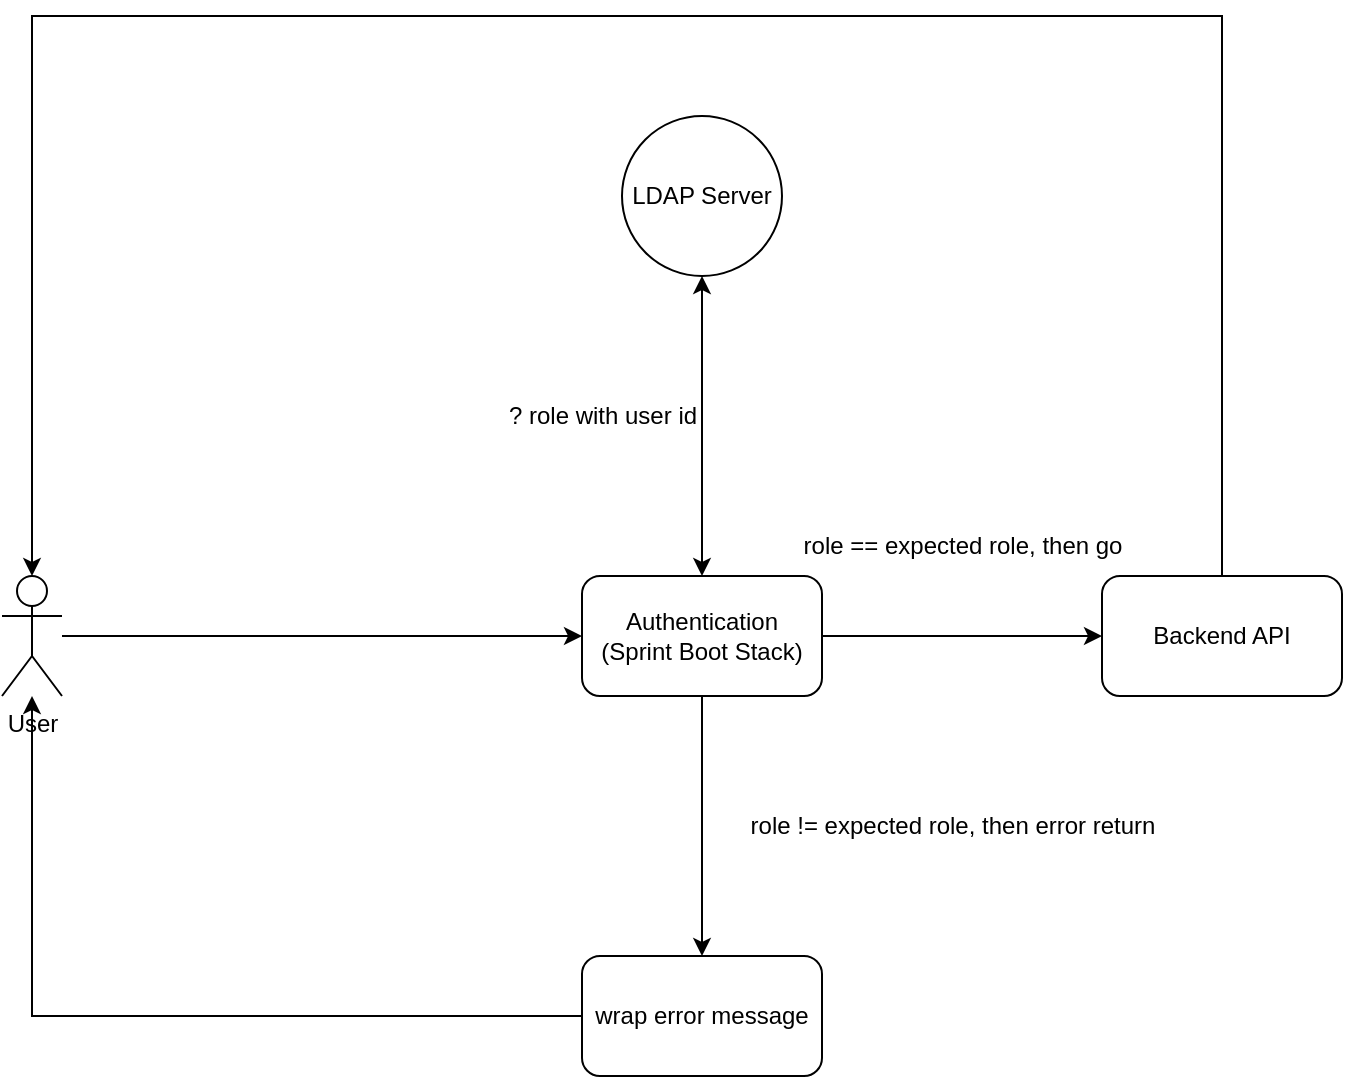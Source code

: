 <mxfile version="21.0.2" type="github">
  <diagram name="Page-1" id="8vLgI_srxZqcRW3_bEZO">
    <mxGraphModel dx="1234" dy="1131" grid="1" gridSize="10" guides="1" tooltips="1" connect="1" arrows="1" fold="1" page="1" pageScale="1" pageWidth="850" pageHeight="1100" math="0" shadow="0">
      <root>
        <mxCell id="0" />
        <mxCell id="1" parent="0" />
        <mxCell id="zefqjRs-N_y_3eKl5sNk-1" value="LDAP Server" style="ellipse;whiteSpace=wrap;html=1;aspect=fixed;" vertex="1" parent="1">
          <mxGeometry x="440" y="390" width="80" height="80" as="geometry" />
        </mxCell>
        <mxCell id="zefqjRs-N_y_3eKl5sNk-4" style="edgeStyle=orthogonalEdgeStyle;rounded=0;orthogonalLoop=1;jettySize=auto;html=1;entryX=0;entryY=0.5;entryDx=0;entryDy=0;" edge="1" parent="1" source="zefqjRs-N_y_3eKl5sNk-2" target="zefqjRs-N_y_3eKl5sNk-3">
          <mxGeometry relative="1" as="geometry" />
        </mxCell>
        <mxCell id="zefqjRs-N_y_3eKl5sNk-2" value="User" style="shape=umlActor;verticalLabelPosition=bottom;verticalAlign=top;html=1;outlineConnect=0;" vertex="1" parent="1">
          <mxGeometry x="130" y="620" width="30" height="60" as="geometry" />
        </mxCell>
        <mxCell id="zefqjRs-N_y_3eKl5sNk-7" style="edgeStyle=orthogonalEdgeStyle;rounded=0;orthogonalLoop=1;jettySize=auto;html=1;entryX=0.5;entryY=1;entryDx=0;entryDy=0;startArrow=classic;startFill=1;endArrow=classic;endFill=1;" edge="1" parent="1" source="zefqjRs-N_y_3eKl5sNk-3" target="zefqjRs-N_y_3eKl5sNk-1">
          <mxGeometry relative="1" as="geometry" />
        </mxCell>
        <mxCell id="zefqjRs-N_y_3eKl5sNk-9" style="edgeStyle=orthogonalEdgeStyle;rounded=0;orthogonalLoop=1;jettySize=auto;html=1;entryX=0;entryY=0.5;entryDx=0;entryDy=0;" edge="1" parent="1" source="zefqjRs-N_y_3eKl5sNk-3" target="zefqjRs-N_y_3eKl5sNk-8">
          <mxGeometry relative="1" as="geometry" />
        </mxCell>
        <mxCell id="zefqjRs-N_y_3eKl5sNk-12" style="edgeStyle=orthogonalEdgeStyle;rounded=0;orthogonalLoop=1;jettySize=auto;html=1;" edge="1" parent="1" source="zefqjRs-N_y_3eKl5sNk-3" target="zefqjRs-N_y_3eKl5sNk-11">
          <mxGeometry relative="1" as="geometry" />
        </mxCell>
        <mxCell id="zefqjRs-N_y_3eKl5sNk-3" value="Authentication&lt;br&gt;(Sprint Boot Stack)" style="rounded=1;whiteSpace=wrap;html=1;" vertex="1" parent="1">
          <mxGeometry x="420" y="620" width="120" height="60" as="geometry" />
        </mxCell>
        <mxCell id="zefqjRs-N_y_3eKl5sNk-17" style="edgeStyle=orthogonalEdgeStyle;rounded=0;orthogonalLoop=1;jettySize=auto;html=1;entryX=0.5;entryY=0;entryDx=0;entryDy=0;entryPerimeter=0;" edge="1" parent="1" source="zefqjRs-N_y_3eKl5sNk-8" target="zefqjRs-N_y_3eKl5sNk-2">
          <mxGeometry relative="1" as="geometry">
            <Array as="points">
              <mxPoint x="740" y="340" />
              <mxPoint x="145" y="340" />
            </Array>
          </mxGeometry>
        </mxCell>
        <mxCell id="zefqjRs-N_y_3eKl5sNk-8" value="Backend API" style="rounded=1;whiteSpace=wrap;html=1;" vertex="1" parent="1">
          <mxGeometry x="680" y="620" width="120" height="60" as="geometry" />
        </mxCell>
        <mxCell id="zefqjRs-N_y_3eKl5sNk-10" value="? role with user id" style="text;html=1;align=center;verticalAlign=middle;resizable=0;points=[];autosize=1;strokeColor=none;fillColor=none;" vertex="1" parent="1">
          <mxGeometry x="370" y="525" width="120" height="30" as="geometry" />
        </mxCell>
        <mxCell id="zefqjRs-N_y_3eKl5sNk-15" style="edgeStyle=orthogonalEdgeStyle;rounded=0;orthogonalLoop=1;jettySize=auto;html=1;" edge="1" parent="1" source="zefqjRs-N_y_3eKl5sNk-11" target="zefqjRs-N_y_3eKl5sNk-2">
          <mxGeometry relative="1" as="geometry" />
        </mxCell>
        <mxCell id="zefqjRs-N_y_3eKl5sNk-11" value="wrap error message" style="rounded=1;whiteSpace=wrap;html=1;" vertex="1" parent="1">
          <mxGeometry x="420" y="810" width="120" height="60" as="geometry" />
        </mxCell>
        <mxCell id="zefqjRs-N_y_3eKl5sNk-14" value="role != expected role, then error return" style="text;html=1;align=center;verticalAlign=middle;resizable=0;points=[];autosize=1;strokeColor=none;fillColor=none;" vertex="1" parent="1">
          <mxGeometry x="490" y="730" width="230" height="30" as="geometry" />
        </mxCell>
        <mxCell id="zefqjRs-N_y_3eKl5sNk-16" value="role == expected role, then go" style="text;html=1;align=center;verticalAlign=middle;resizable=0;points=[];autosize=1;strokeColor=none;fillColor=none;" vertex="1" parent="1">
          <mxGeometry x="520" y="590" width="180" height="30" as="geometry" />
        </mxCell>
      </root>
    </mxGraphModel>
  </diagram>
</mxfile>
